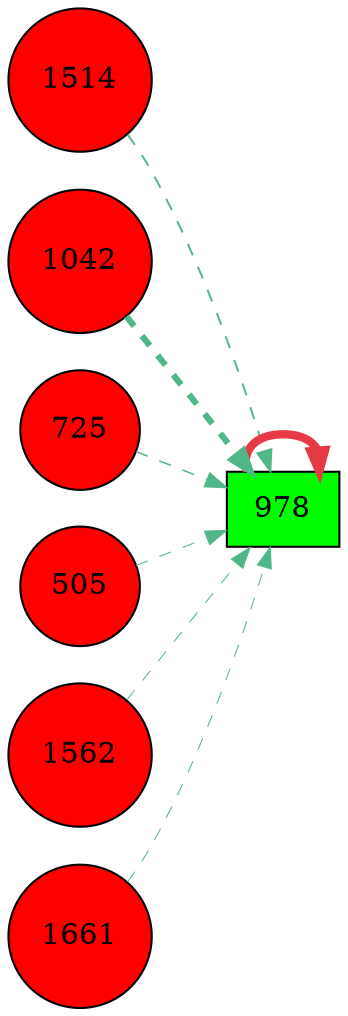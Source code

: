 digraph G{
rankdir=LR;
1514 [style=filled, shape=circle, fillcolor="#fe0000", label="1514"];
978 [style=filled, shape=box, fillcolor="#00fe00", label="978"];
1042 [style=filled, shape=circle, fillcolor="#fe0000", label="1042"];
725 [style=filled, shape=circle, fillcolor="#fe0000", label="725"];
505 [style=filled, shape=circle, fillcolor="#fe0000", label="505"];
1562 [style=filled, shape=circle, fillcolor="#fe0000", label="1562"];
1661 [style=filled, shape=circle, fillcolor="#fe0000", label="1661"];
978 -> 978 [color="#e63946",penwidth=4.00];
1042 -> 978 [color="#52b788",style=dashed,penwidth=3.00];
1514 -> 978 [color="#52b788",style=dashed,penwidth=0.94];
725 -> 978 [color="#52b788",style=dashed,penwidth=0.74];
1562 -> 978 [color="#52b788",style=dashed,penwidth=0.50];
1661 -> 978 [color="#52b788",style=dashed,penwidth=0.50];
505 -> 978 [color="#52b788",style=dashed,penwidth=0.50];
}
